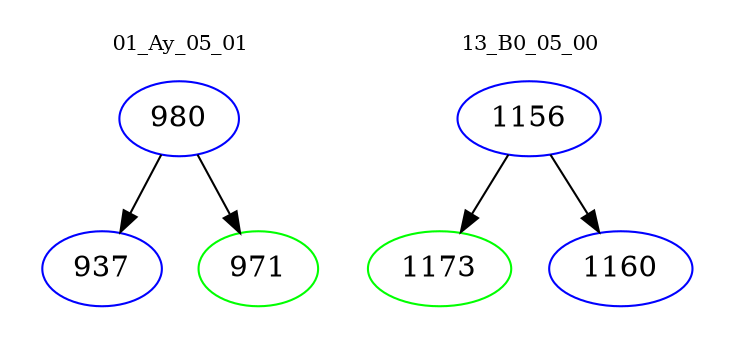 digraph{
subgraph cluster_0 {
color = white
label = "01_Ay_05_01";
fontsize=10;
T0_980 [label="980", color="blue"]
T0_980 -> T0_937 [color="black"]
T0_937 [label="937", color="blue"]
T0_980 -> T0_971 [color="black"]
T0_971 [label="971", color="green"]
}
subgraph cluster_1 {
color = white
label = "13_B0_05_00";
fontsize=10;
T1_1156 [label="1156", color="blue"]
T1_1156 -> T1_1173 [color="black"]
T1_1173 [label="1173", color="green"]
T1_1156 -> T1_1160 [color="black"]
T1_1160 [label="1160", color="blue"]
}
}
